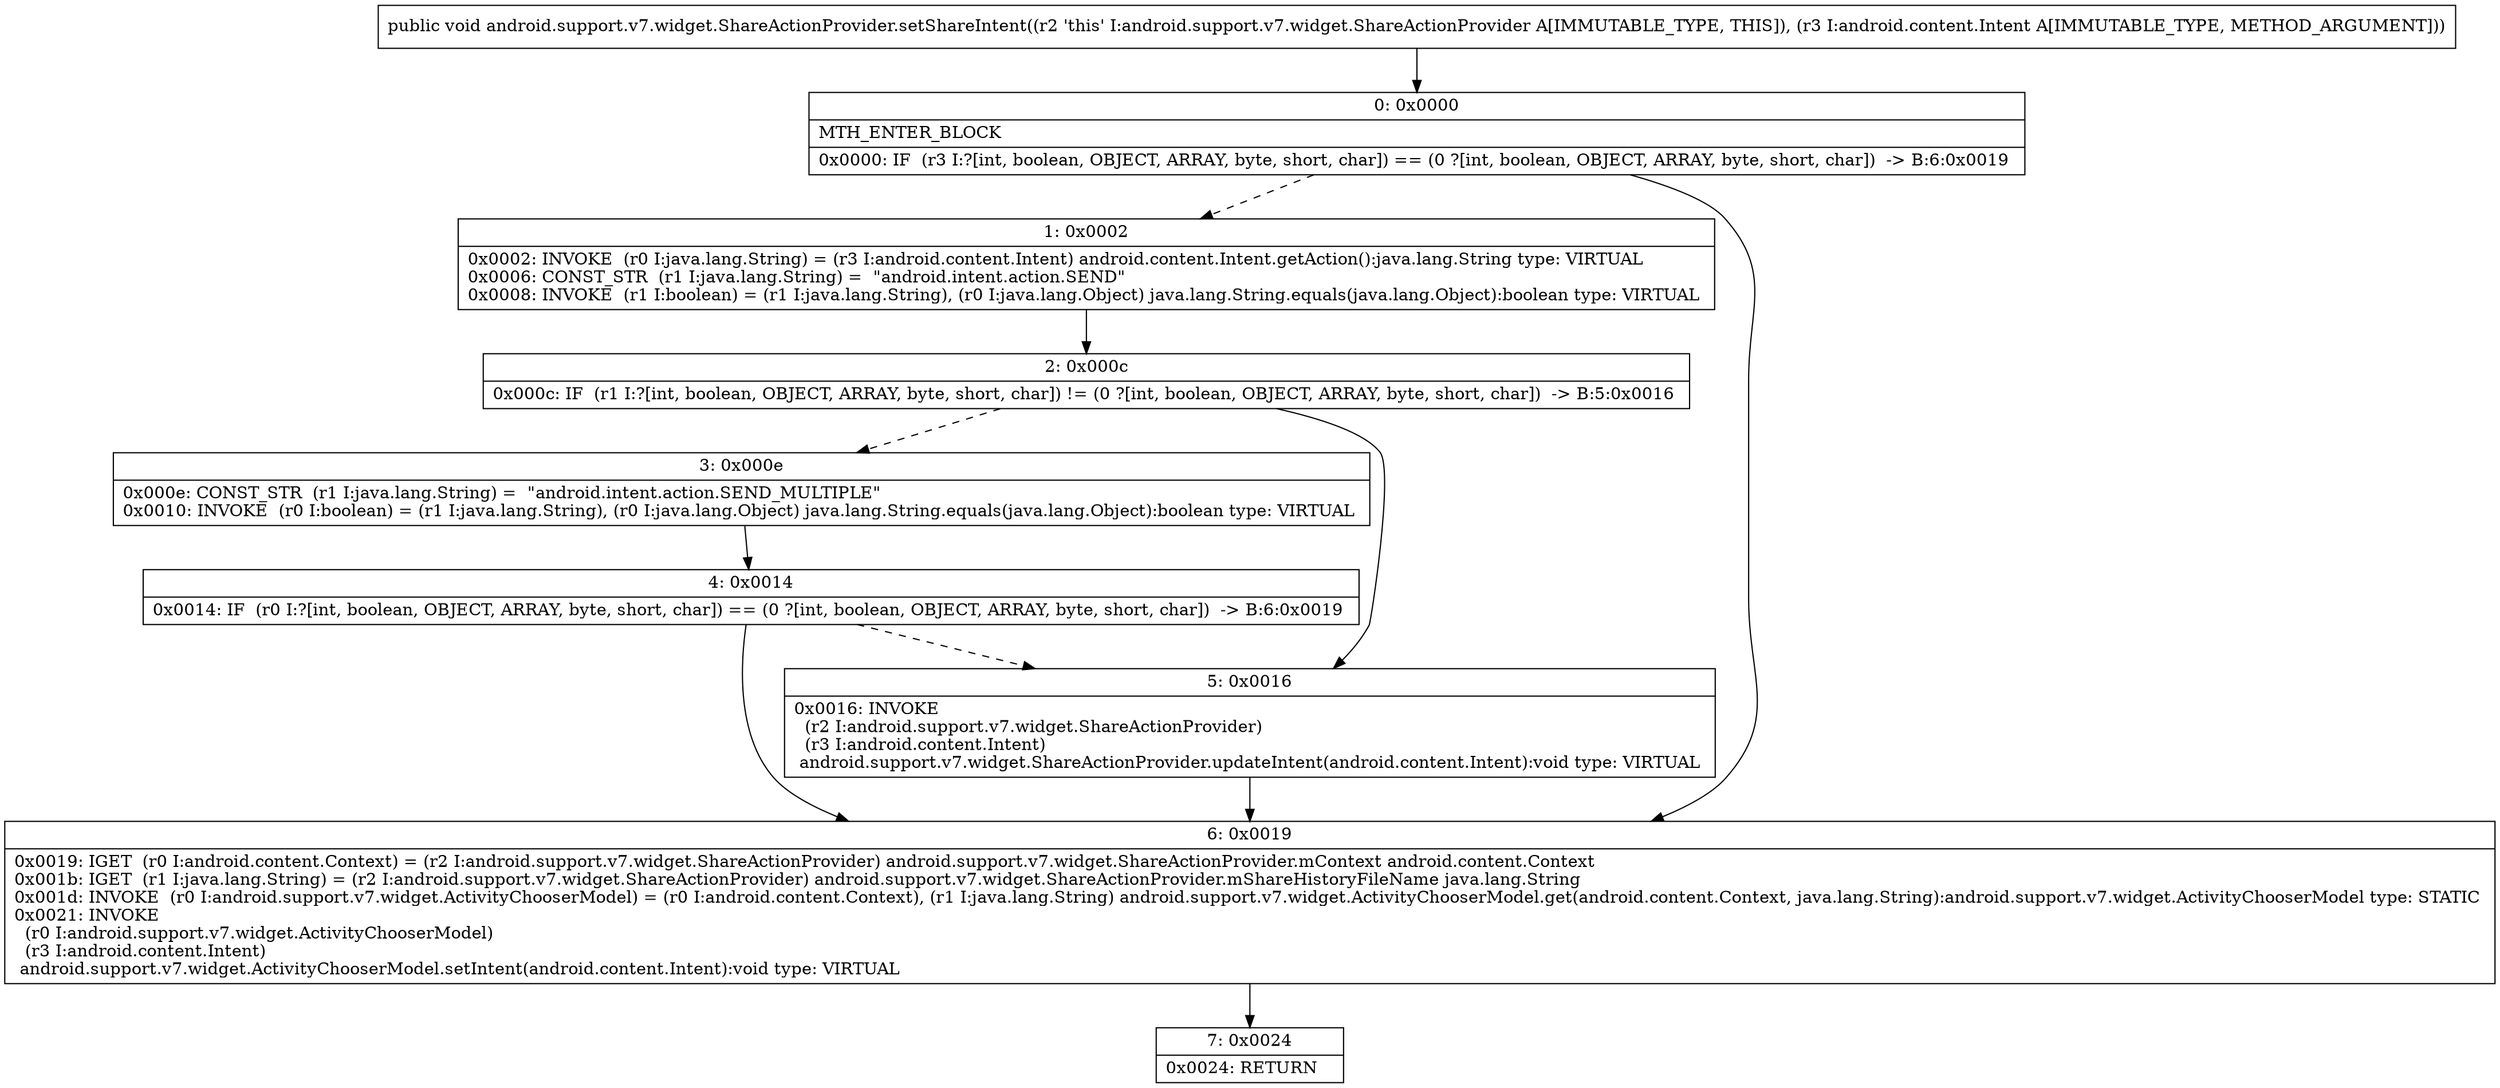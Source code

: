 digraph "CFG forandroid.support.v7.widget.ShareActionProvider.setShareIntent(Landroid\/content\/Intent;)V" {
Node_0 [shape=record,label="{0\:\ 0x0000|MTH_ENTER_BLOCK\l|0x0000: IF  (r3 I:?[int, boolean, OBJECT, ARRAY, byte, short, char]) == (0 ?[int, boolean, OBJECT, ARRAY, byte, short, char])  \-\> B:6:0x0019 \l}"];
Node_1 [shape=record,label="{1\:\ 0x0002|0x0002: INVOKE  (r0 I:java.lang.String) = (r3 I:android.content.Intent) android.content.Intent.getAction():java.lang.String type: VIRTUAL \l0x0006: CONST_STR  (r1 I:java.lang.String) =  \"android.intent.action.SEND\" \l0x0008: INVOKE  (r1 I:boolean) = (r1 I:java.lang.String), (r0 I:java.lang.Object) java.lang.String.equals(java.lang.Object):boolean type: VIRTUAL \l}"];
Node_2 [shape=record,label="{2\:\ 0x000c|0x000c: IF  (r1 I:?[int, boolean, OBJECT, ARRAY, byte, short, char]) != (0 ?[int, boolean, OBJECT, ARRAY, byte, short, char])  \-\> B:5:0x0016 \l}"];
Node_3 [shape=record,label="{3\:\ 0x000e|0x000e: CONST_STR  (r1 I:java.lang.String) =  \"android.intent.action.SEND_MULTIPLE\" \l0x0010: INVOKE  (r0 I:boolean) = (r1 I:java.lang.String), (r0 I:java.lang.Object) java.lang.String.equals(java.lang.Object):boolean type: VIRTUAL \l}"];
Node_4 [shape=record,label="{4\:\ 0x0014|0x0014: IF  (r0 I:?[int, boolean, OBJECT, ARRAY, byte, short, char]) == (0 ?[int, boolean, OBJECT, ARRAY, byte, short, char])  \-\> B:6:0x0019 \l}"];
Node_5 [shape=record,label="{5\:\ 0x0016|0x0016: INVOKE  \l  (r2 I:android.support.v7.widget.ShareActionProvider)\l  (r3 I:android.content.Intent)\l android.support.v7.widget.ShareActionProvider.updateIntent(android.content.Intent):void type: VIRTUAL \l}"];
Node_6 [shape=record,label="{6\:\ 0x0019|0x0019: IGET  (r0 I:android.content.Context) = (r2 I:android.support.v7.widget.ShareActionProvider) android.support.v7.widget.ShareActionProvider.mContext android.content.Context \l0x001b: IGET  (r1 I:java.lang.String) = (r2 I:android.support.v7.widget.ShareActionProvider) android.support.v7.widget.ShareActionProvider.mShareHistoryFileName java.lang.String \l0x001d: INVOKE  (r0 I:android.support.v7.widget.ActivityChooserModel) = (r0 I:android.content.Context), (r1 I:java.lang.String) android.support.v7.widget.ActivityChooserModel.get(android.content.Context, java.lang.String):android.support.v7.widget.ActivityChooserModel type: STATIC \l0x0021: INVOKE  \l  (r0 I:android.support.v7.widget.ActivityChooserModel)\l  (r3 I:android.content.Intent)\l android.support.v7.widget.ActivityChooserModel.setIntent(android.content.Intent):void type: VIRTUAL \l}"];
Node_7 [shape=record,label="{7\:\ 0x0024|0x0024: RETURN   \l}"];
MethodNode[shape=record,label="{public void android.support.v7.widget.ShareActionProvider.setShareIntent((r2 'this' I:android.support.v7.widget.ShareActionProvider A[IMMUTABLE_TYPE, THIS]), (r3 I:android.content.Intent A[IMMUTABLE_TYPE, METHOD_ARGUMENT])) }"];
MethodNode -> Node_0;
Node_0 -> Node_1[style=dashed];
Node_0 -> Node_6;
Node_1 -> Node_2;
Node_2 -> Node_3[style=dashed];
Node_2 -> Node_5;
Node_3 -> Node_4;
Node_4 -> Node_5[style=dashed];
Node_4 -> Node_6;
Node_5 -> Node_6;
Node_6 -> Node_7;
}

